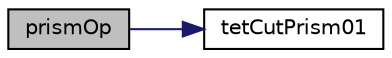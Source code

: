digraph "prismOp"
{
  bgcolor="transparent";
  edge [fontname="Helvetica",fontsize="10",labelfontname="Helvetica",labelfontsize="10"];
  node [fontname="Helvetica",fontsize="10",shape=record];
  rankdir="LR";
  Node1 [label="prismOp",height=0.2,width=0.4,color="black", fillcolor="grey75", style="filled" fontcolor="black"];
  Node1 -> Node2 [color="midnightblue",fontsize="10",style="solid",fontname="Helvetica"];
  Node2 [label="tetCutPrism01",height=0.2,width=0.4,color="black",URL="$namespaceFoam.html#a65c085b37d19ba41fc1983c5c1ed4c93",tooltip="Modify a uniform operation for cutting prism01 from a tet (does nothing) "];
}
